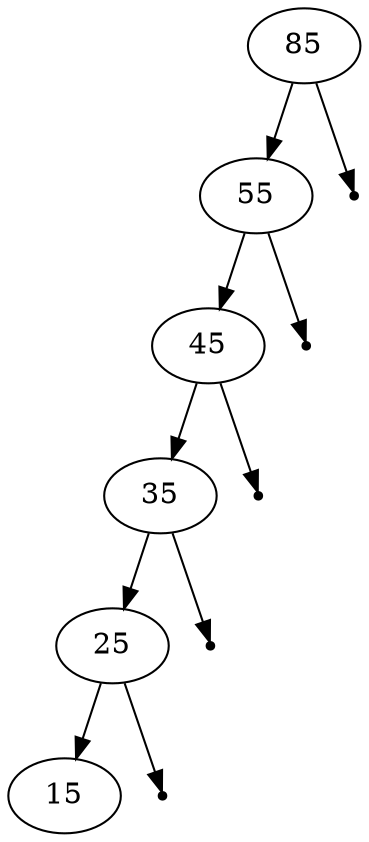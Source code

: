 digraph G { 
  graph [ordering="out"];
  null0 [shape=point];
  null1 [shape=point];
  null2 [shape=point];
  null3 [shape=point];
  null4 [shape=point];
  85 -> 55
  85 -> null0
  55 -> 45
  55 -> null1
  45 -> 35
  45 -> null2
  35 -> 25
  35 -> null3
  25 -> 15
  25 -> null4
}
